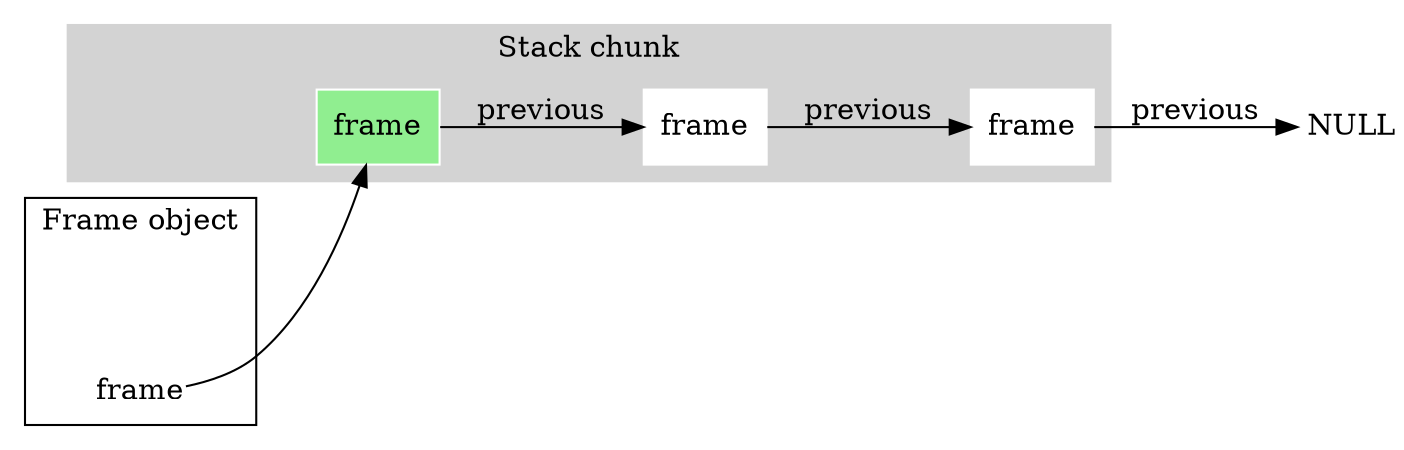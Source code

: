 digraph frames_with_object {

    graph [ dpi = 300 ]; 
    rankdir="LR"

    NULL [ label = " NULL"; shape="plain"]

	subgraph cluster_chunk1 {
        compound=true;
		style=filled;
		color=lightgrey;
		node [style=filled,color=white; shape = rectangle];
        fake [style="invis"]
        f0 [label="frame" style="filled"; fillcolor="lightgreen"];
        f1 [label="frame"];
        f2 [label="frame"];
        label="Stack chunk"
	}

    NULL [color=white]
    
    fake -> f0 [style="invis"]
    f0 -> f1 [label = "previous"]
    f1 -> f2 [label = "previous"]
    f2 -> NULL [label = "previous"]

    subgraph cluster_object {
        compound=true;
        data [label="frame data"; shape="rectangle"; style="invis"];
        frame [label="frame"; shape="plain"];
        label="Frame object";
    }

    frame -> f0;
}
